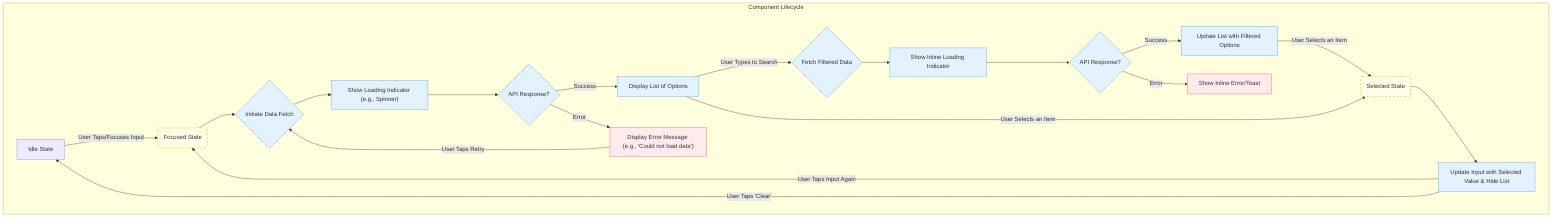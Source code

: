 flowchart TD
    subgraph Component Lifecycle
        A[Idle State] -->|User Taps/Focuses Input| B(Focused State)
        B --> C{Initiate Data Fetch}
        C --> D["Show Loading Indicator (e.g., Spinner)"]
        D --> E{API Response?}
        E -->|Success| F[Display List of Options]
        E -->|Error| G["Display Error Message (e.g., 'Could not load data')"]
        
        F -->|User Types to Search| H{Fetch Filtered Data}
        H --> I["Show Inline Loading Indicator"]
        I --> J{API Response?}
        J -->|Success| K[Update List with Filtered Options]
        J -->|Error| L["Show Inline Error/Toast"]
        K -->|User Selects an Item| M(Selected State)
        F -->|User Selects an Item| M
        
        M --> N[Update Input with Selected Value & Hide List]
        N -->|User Taps 'Clear'| A
        N -->|User Taps Input Again| B
        
        G -->|User Taps Retry| C
    end

    %% Styling
    classDef userAction fill:#e8f5e9,stroke:#66bb6a
    classDef systemProcess fill:#e3f2fd,stroke:#42a5f5
    classDef errorState fill:#ffebee,stroke:#ef5350
    classDef componentState fill:#fffde7,stroke:#ffca28,stroke-width:2px,stroke-dasharray: 5 5

    class B,M componentState
    class C,D,E,F,G,H,I,J,K,L,N systemProcess
    class G,L errorState